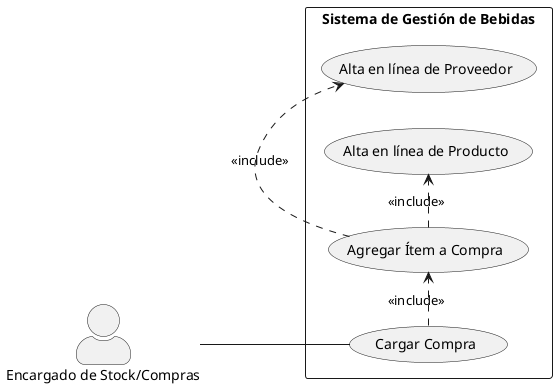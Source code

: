 @startuml
left to right direction
skinparam actorStyle awesome
skinparam packageStyle rectangle

actor "Encargado de Stock/Compras" as Encargado

rectangle "Sistema de Gestión de Bebidas" {
    usecase "Cargar Compra" as CargarCompra
    usecase "Agregar Ítem a Compra" as AgregarItem
    usecase "Alta en línea de Proveedor" as AltaProveedor
    usecase "Alta en línea de Producto" as AltaProducto
}

Encargado -- CargarCompra

CargarCompra .> AgregarItem : <<include>>
AgregarItem .> AltaProveedor : <<include>>
AgregarItem .> AltaProducto : <<include>>

@enduml